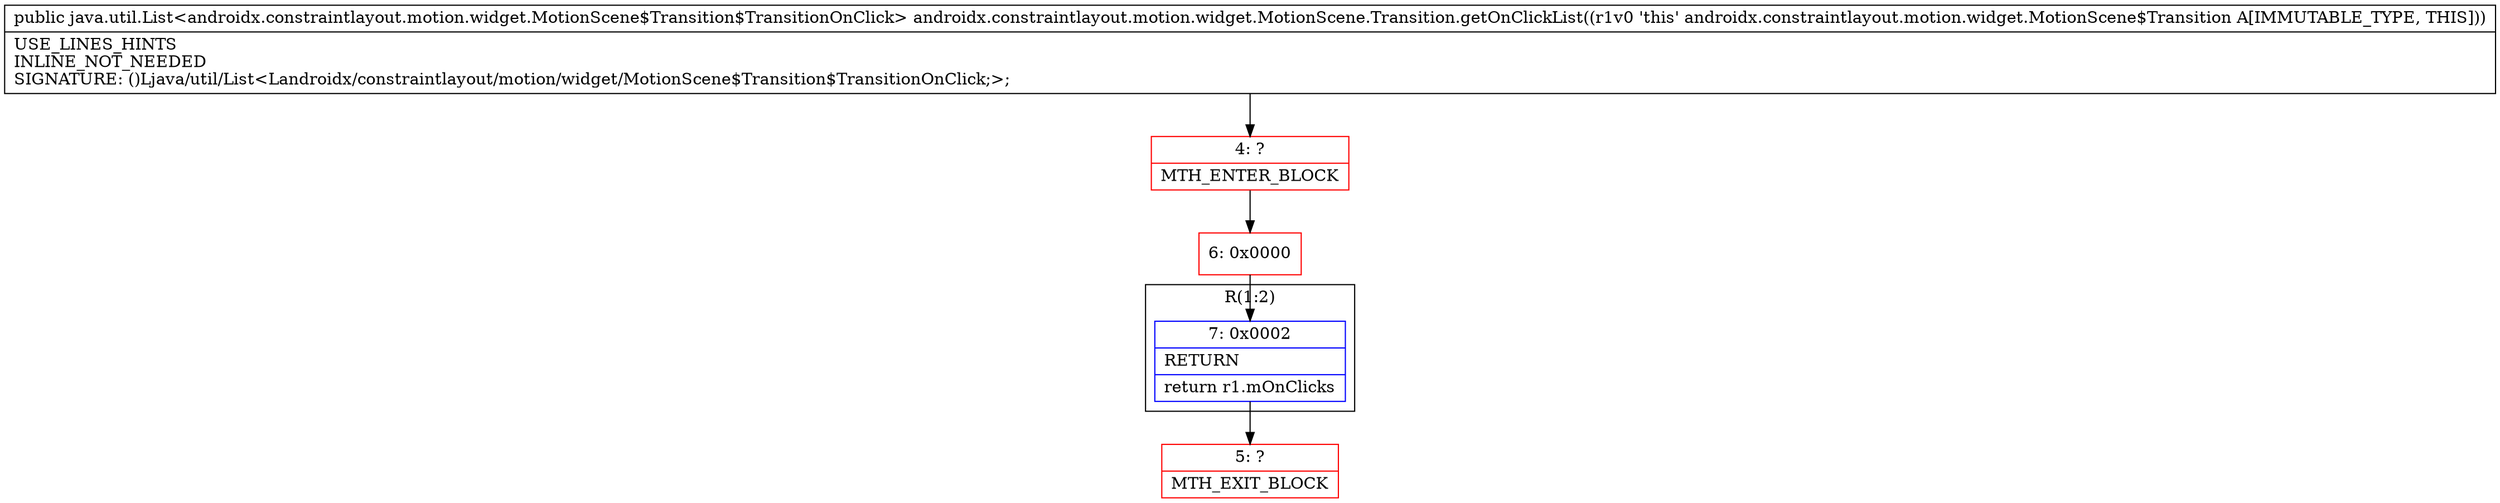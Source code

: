 digraph "CFG forandroidx.constraintlayout.motion.widget.MotionScene.Transition.getOnClickList()Ljava\/util\/List;" {
subgraph cluster_Region_652779122 {
label = "R(1:2)";
node [shape=record,color=blue];
Node_7 [shape=record,label="{7\:\ 0x0002|RETURN\l|return r1.mOnClicks\l}"];
}
Node_4 [shape=record,color=red,label="{4\:\ ?|MTH_ENTER_BLOCK\l}"];
Node_6 [shape=record,color=red,label="{6\:\ 0x0000}"];
Node_5 [shape=record,color=red,label="{5\:\ ?|MTH_EXIT_BLOCK\l}"];
MethodNode[shape=record,label="{public java.util.List\<androidx.constraintlayout.motion.widget.MotionScene$Transition$TransitionOnClick\> androidx.constraintlayout.motion.widget.MotionScene.Transition.getOnClickList((r1v0 'this' androidx.constraintlayout.motion.widget.MotionScene$Transition A[IMMUTABLE_TYPE, THIS]))  | USE_LINES_HINTS\lINLINE_NOT_NEEDED\lSIGNATURE: ()Ljava\/util\/List\<Landroidx\/constraintlayout\/motion\/widget\/MotionScene$Transition$TransitionOnClick;\>;\l}"];
MethodNode -> Node_4;Node_7 -> Node_5;
Node_4 -> Node_6;
Node_6 -> Node_7;
}

